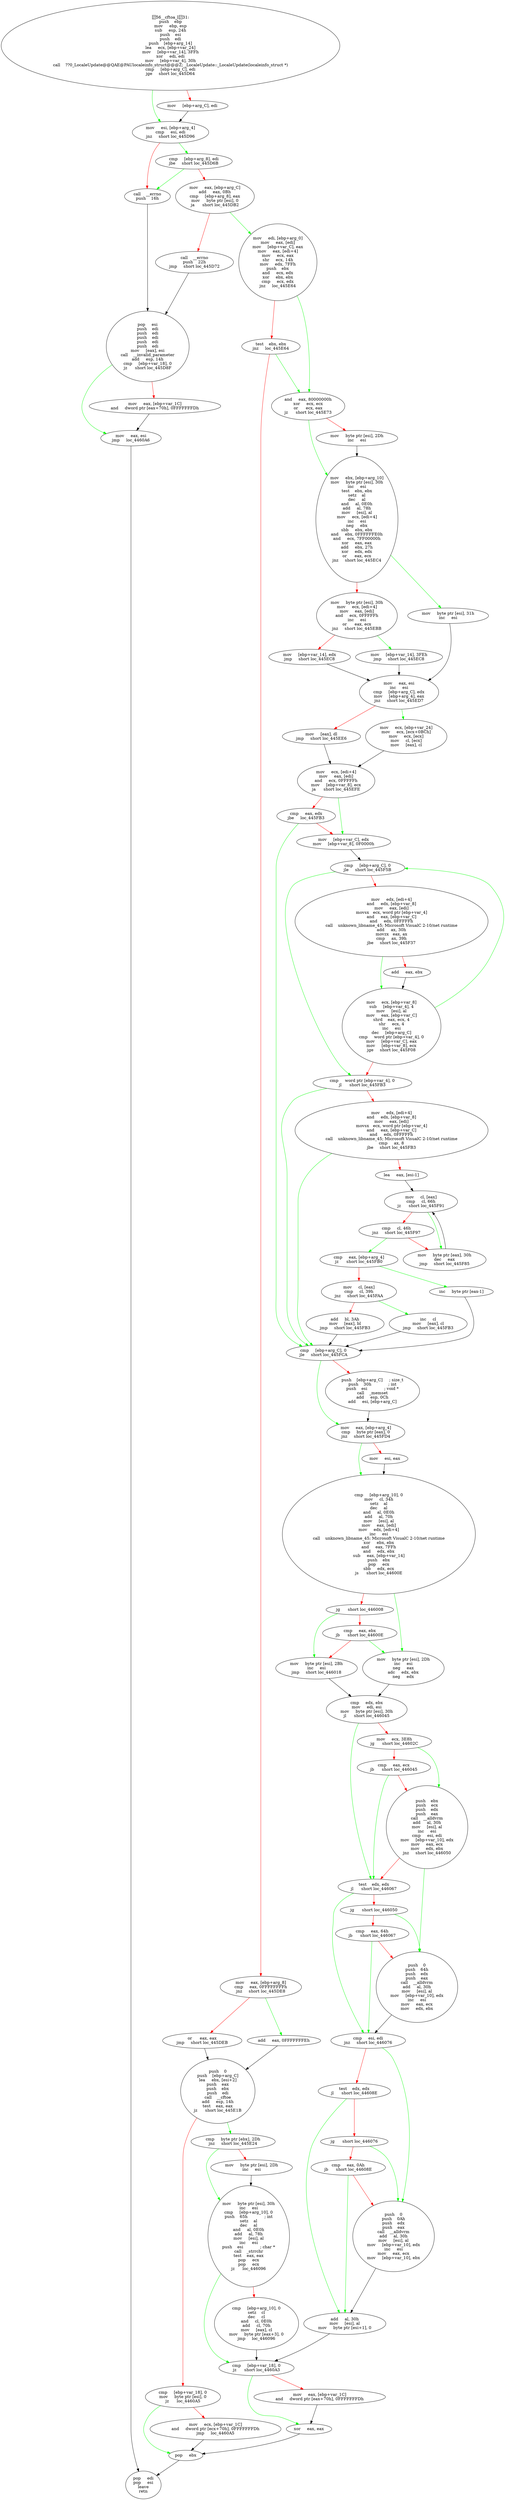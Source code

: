 digraph G{
Node0 [label = "56__cftoa_l31:
push    ebp
mov     ebp, esp
sub     esp, 24h
push    esi
push    edi
push    [ebp+arg_14]
lea     ecx, [ebp+var_24]
mov     [ebp+var_14], 3FFh
xor     edi, edi
mov     [ebp+var_4], 30h
call    ??0_LocaleUpdate@@QAE@PAUlocaleinfo_struct@@@Z; _LocaleUpdate::_LocaleUpdate(localeinfo_struct *)
cmp     [ebp+arg_C], edi
jge     short loc_445D64"]
Node1 [label = "mov     [ebp+arg_C], edi"]
Node2 [label = "mov     esi, [ebp+arg_4]
cmp     esi, edi
jnz     short loc_445D96"]
Node3 [label = "call    __errno
push    16h"]
Node4 [label = "pop     esi
push    edi
push    edi
push    edi
push    edi
push    edi
mov     [eax], esi
call    __invalid_parameter
add     esp, 14h
cmp     [ebp+var_18], 0
jz      short loc_445D8F"]
Node5 [label = "mov     eax, [ebp+var_1C]
and     dword ptr [eax+70h], 0FFFFFFFDh"]
Node6 [label = "mov     eax, esi
jmp     loc_4460A6"]
Node7 [label = "cmp     [ebp+arg_8], edi
jbe     short loc_445D6B"]
Node8 [label = "mov     eax, [ebp+arg_C]
add     eax, 0Bh
cmp     [ebp+arg_8], eax
mov     byte ptr [esi], 0
ja      short loc_445DB2"]
Node9 [label = "call    __errno
push    22h
jmp     short loc_445D72"]
Node10 [label = "mov     edi, [ebp+arg_0]
mov     eax, [edi]
mov     [ebp+var_C], eax
mov     eax, [edi+4]
mov     ecx, eax
shr     ecx, 14h
mov     edx, 7FFh
push    ebx
and     ecx, edx
xor     ebx, ebx
cmp     ecx, edx
jnz     loc_445E64"]
Node11 [label = "test    ebx, ebx
jnz     loc_445E64"]
Node12 [label = "mov     eax, [ebp+arg_8]
cmp     eax, 0FFFFFFFFh
jnz     short loc_445DE8"]
Node13 [label = "or      eax, eax
jmp     short loc_445DEB"]
Node14 [label = "add     eax, 0FFFFFFFEh"]
Node15 [label = "push    0
push    [ebp+arg_C]
lea     ebx, [esi+2]
push    eax
push    ebx
push    edi
call    __cftoe
add     esp, 14h
test    eax, eax
jz      short loc_445E1B"]
Node16 [label = "cmp     [ebp+var_18], 0
mov     byte ptr [esi], 0
jz      loc_4460A5"]
Node17 [label = "mov     ecx, [ebp+var_1C]
and     dword ptr [ecx+70h], 0FFFFFFFDh
jmp     loc_4460A5"]
Node18 [label = "cmp     byte ptr [ebx], 2Dh
jnz     short loc_445E24"]
Node19 [label = "mov     byte ptr [esi], 2Dh
inc     esi"]
Node20 [label = "mov     byte ptr [esi], 30h
inc     esi
cmp     [ebp+arg_10], 0
push    65h             ; int
setz    al
dec     al
and     al, 0E0h
add     al, 78h
mov     [esi], al
inc     esi
push    esi             ; char *
call    _strrchr
test    eax, eax
pop     ecx
pop     ecx
jz      loc_446096"]
Node21 [label = "cmp     [ebp+arg_10], 0
setz    cl
dec     cl
and     cl, 0E0h
add     cl, 70h
mov     [eax], cl
mov     byte ptr [eax+3], 0
jmp     loc_446096"]
Node22 [label = "and     eax, 80000000h
xor     ecx, ecx
or      ecx, eax
jz      short loc_445E73"]
Node23 [label = "mov     byte ptr [esi], 2Dh
inc     esi"]
Node24 [label = "mov     ebx, [ebp+arg_10]
mov     byte ptr [esi], 30h
inc     esi
test    ebx, ebx
setz    al
dec     al
and     al, 0E0h
add     al, 78h
mov     [esi], al
mov     ecx, [edi+4]
inc     esi
neg     ebx
sbb     ebx, ebx
and     ebx, 0FFFFFFE0h
and     ecx, 7FF00000h
xor     eax, eax
add     ebx, 27h
xor     edx, edx
or      eax, ecx
jnz     short loc_445EC4"]
Node25 [label = "mov     byte ptr [esi], 30h
mov     ecx, [edi+4]
mov     eax, [edi]
and     ecx, 0FFFFFh
inc     esi
or      eax, ecx
jnz     short loc_445EBB"]
Node26 [label = "mov     [ebp+var_14], edx
jmp     short loc_445EC8"]
Node27 [label = "mov     [ebp+var_14], 3FEh
jmp     short loc_445EC8"]
Node28 [label = "mov     byte ptr [esi], 31h
inc     esi"]
Node29 [label = "mov     eax, esi
inc     esi
cmp     [ebp+arg_C], edx
mov     [ebp+arg_4], eax
jnz     short loc_445ED7"]
Node30 [label = "mov     [eax], dl
jmp     short loc_445EE6"]
Node31 [label = "mov     ecx, [ebp+var_24]
mov     ecx, [ecx+0BCh]
mov     ecx, [ecx]
mov     cl, [ecx]
mov     [eax], cl"]
Node32 [label = "mov     ecx, [edi+4]
mov     eax, [edi]
and     ecx, 0FFFFFh
mov     [ebp+var_8], ecx
ja      short loc_445EFE"]
Node33 [label = "cmp     eax, edx
jbe     loc_445FB3"]
Node34 [label = "mov     [ebp+var_C], edx
mov     [ebp+var_8], 0F0000h"]
Node35 [label = "cmp     [ebp+arg_C], 0
jle     short loc_445F5B"]
Node36 [label = "mov     edx, [edi+4]
and     edx, [ebp+var_8]
mov     eax, [edi]
movsx   ecx, word ptr [ebp+var_4]
and     eax, [ebp+var_C]
and     edx, 0FFFFFh
call    unknown_libname_45; Microsoft VisualC 2-10/net runtime
add     ax, 30h
movzx   eax, ax
cmp     ax, 39h
jbe     short loc_445F37"]
Node37 [label = "add     eax, ebx"]
Node38 [label = "mov     ecx, [ebp+var_8]
sub     [ebp+var_4], 4
mov     [esi], al
mov     eax, [ebp+var_C]
shrd    eax, ecx, 4
shr     ecx, 4
inc     esi
dec     [ebp+arg_C]
cmp     word ptr [ebp+var_4], 0
mov     [ebp+var_C], eax
mov     [ebp+var_8], ecx
jge     short loc_445F08"]
Node39 [label = "cmp     word ptr [ebp+var_4], 0
jl      short loc_445FB3"]
Node40 [label = "mov     edx, [edi+4]
and     edx, [ebp+var_8]
mov     eax, [edi]
movsx   ecx, word ptr [ebp+var_4]
and     eax, [ebp+var_C]
and     edx, 0FFFFFh
call    unknown_libname_45; Microsoft VisualC 2-10/net runtime
cmp     ax, 8
jbe     short loc_445FB3"]
Node41 [label = "lea     eax, [esi-1]"]
Node42 [label = "mov     cl, [eax]
cmp     cl, 66h
jz      short loc_445F91"]
Node43 [label = "cmp     cl, 46h
jnz     short loc_445F97"]
Node44 [label = "mov     byte ptr [eax], 30h
dec     eax
jmp     short loc_445F85"]
Node45 [label = "cmp     eax, [ebp+arg_4]
jz      short loc_445FB0"]
Node46 [label = "mov     cl, [eax]
cmp     cl, 39h
jnz     short loc_445FAA"]
Node47 [label = "add     bl, 3Ah
mov     [eax], bl
jmp     short loc_445FB3"]
Node48 [label = "inc     cl
mov     [eax], cl
jmp     short loc_445FB3"]
Node49 [label = "inc     byte ptr [eax-1]"]
Node50 [label = "cmp     [ebp+arg_C], 0
jle     short loc_445FCA"]
Node51 [label = "push    [ebp+arg_C]     ; size_t
push    30h             ; int
push    esi             ; void *
call    _memset
add     esp, 0Ch
add     esi, [ebp+arg_C]"]
Node52 [label = "mov     eax, [ebp+arg_4]
cmp     byte ptr [eax], 0
jnz     short loc_445FD4"]
Node53 [label = "mov     esi, eax"]
Node54 [label = "cmp     [ebp+arg_10], 0
mov     cl, 34h
setz    al
dec     al
and     al, 0E0h
add     al, 70h
mov     [esi], al
mov     eax, [edi]
mov     edx, [edi+4]
inc     esi
call    unknown_libname_45; Microsoft VisualC 2-10/net runtime
xor     ebx, ebx
and     eax, 7FFh
and     edx, ebx
sub     eax, [ebp+var_14]
push    ebx
pop     ecx
sbb     edx, ecx
js      short loc_44600E"]
Node55 [label = "jg      short loc_446008"]
Node56 [label = "cmp     eax, ebx
jb      short loc_44600E"]
Node57 [label = "mov     byte ptr [esi], 2Bh
inc     esi
jmp     short loc_446018"]
Node58 [label = "mov     byte ptr [esi], 2Dh
inc     esi
neg     eax
adc     edx, ebx
neg     edx"]
Node59 [label = "cmp     edx, ebx
mov     edi, esi
mov     byte ptr [esi], 30h
jl      short loc_446045"]
Node60 [label = "mov     ecx, 3E8h
jg      short loc_44602C"]
Node61 [label = "cmp     eax, ecx
jb      short loc_446045"]
Node62 [label = "push    ebx
push    ecx
push    edx
push    eax
call    __alldvrm
add     al, 30h
mov     [esi], al
inc     esi
cmp     esi, edi
mov     [ebp+var_10], edx
mov     eax, ecx
mov     edx, ebx
jnz     short loc_446050"]
Node63 [label = "test    edx, edx
jl      short loc_446067"]
Node64 [label = "jg      short loc_446050"]
Node65 [label = "cmp     eax, 64h
jb      short loc_446067"]
Node66 [label = "push    0
push    64h
push    edx
push    eax
call    __alldvrm
add     al, 30h
mov     [esi], al
mov     [ebp+var_10], edx
inc     esi
mov     eax, ecx
mov     edx, ebx"]
Node67 [label = "cmp     esi, edi
jnz     short loc_446076"]
Node68 [label = "test    edx, edx
jl      short loc_44608E"]
Node69 [label = "jg      short loc_446076"]
Node70 [label = "cmp     eax, 0Ah
jb      short loc_44608E"]
Node71 [label = "push    0
push    0Ah
push    edx
push    eax
call    __alldvrm
add     al, 30h
mov     [esi], al
mov     [ebp+var_10], edx
inc     esi
mov     eax, ecx
mov     [ebp+var_10], ebx"]
Node72 [label = "add     al, 30h
mov     [esi], al
mov     byte ptr [esi+1], 0"]
Node73 [label = "cmp     [ebp+var_18], 0
jz      short loc_4460A3"]
Node74 [label = "mov     eax, [ebp+var_1C]
and     dword ptr [eax+70h], 0FFFFFFFDh"]
Node75 [label = "xor     eax, eax"]
Node76 [label = "pop     ebx"]
Node77 [label = "pop     edi
pop     esi
leave
retn"]
Node0 -> Node1 [color = "red"]
Node0 -> Node2 [color = "green"]
Node1 -> Node2 [color = "black"]
Node2 -> Node3 [color = "red"]
Node2 -> Node7 [color = "green"]
Node3 -> Node4 [color = "black"]
Node4 -> Node5 [color = "red"]
Node4 -> Node6 [color = "green"]
Node5 -> Node6 [color = "black"]
Node6 -> Node77 [color = "black"]
Node7 -> Node3 [color = "green"]
Node7 -> Node8 [color = "red"]
Node8 -> Node9 [color = "red"]
Node8 -> Node10 [color = "green"]
Node9 -> Node4 [color = "black"]
Node10 -> Node11 [color = "red"]
Node10 -> Node22 [color = "green"]
Node11 -> Node12 [color = "red"]
Node11 -> Node22 [color = "green"]
Node12 -> Node13 [color = "red"]
Node12 -> Node14 [color = "green"]
Node13 -> Node15 [color = "black"]
Node14 -> Node15 [color = "black"]
Node15 -> Node16 [color = "red"]
Node15 -> Node18 [color = "green"]
Node16 -> Node17 [color = "red"]
Node16 -> Node76 [color = "green"]
Node17 -> Node76 [color = "black"]
Node18 -> Node19 [color = "red"]
Node18 -> Node20 [color = "green"]
Node19 -> Node20 [color = "black"]
Node20 -> Node21 [color = "red"]
Node20 -> Node73 [color = "green"]
Node21 -> Node73 [color = "black"]
Node22 -> Node23 [color = "red"]
Node22 -> Node24 [color = "green"]
Node23 -> Node24 [color = "black"]
Node24 -> Node25 [color = "red"]
Node24 -> Node28 [color = "green"]
Node25 -> Node26 [color = "red"]
Node25 -> Node27 [color = "green"]
Node26 -> Node29 [color = "black"]
Node27 -> Node29 [color = "black"]
Node28 -> Node29 [color = "black"]
Node29 -> Node30 [color = "red"]
Node29 -> Node31 [color = "green"]
Node30 -> Node32 [color = "black"]
Node31 -> Node32 [color = "black"]
Node32 -> Node33 [color = "red"]
Node32 -> Node34 [color = "green"]
Node33 -> Node34 [color = "red"]
Node33 -> Node50 [color = "green"]
Node34 -> Node35 [color = "black"]
Node35 -> Node36 [color = "red"]
Node35 -> Node39 [color = "green"]
Node36 -> Node37 [color = "red"]
Node36 -> Node38 [color = "green"]
Node37 -> Node38 [color = "black"]
Node38 -> Node35 [color = "green"]
Node38 -> Node39 [color = "red"]
Node39 -> Node40 [color = "red"]
Node39 -> Node50 [color = "green"]
Node40 -> Node41 [color = "red"]
Node40 -> Node50 [color = "green"]
Node41 -> Node42 [color = "black"]
Node42 -> Node43 [color = "red"]
Node42 -> Node44 [color = "green"]
Node43 -> Node44 [color = "red"]
Node43 -> Node45 [color = "green"]
Node44 -> Node42 [color = "black"]
Node45 -> Node46 [color = "red"]
Node45 -> Node49 [color = "green"]
Node46 -> Node47 [color = "red"]
Node46 -> Node48 [color = "green"]
Node47 -> Node50 [color = "black"]
Node48 -> Node50 [color = "black"]
Node49 -> Node50 [color = "black"]
Node50 -> Node51 [color = "red"]
Node50 -> Node52 [color = "green"]
Node51 -> Node52 [color = "black"]
Node52 -> Node53 [color = "red"]
Node52 -> Node54 [color = "green"]
Node53 -> Node54 [color = "black"]
Node54 -> Node55 [color = "red"]
Node54 -> Node58 [color = "green"]
Node55 -> Node56 [color = "red"]
Node55 -> Node57 [color = "green"]
Node56 -> Node57 [color = "red"]
Node56 -> Node58 [color = "green"]
Node57 -> Node59 [color = "black"]
Node58 -> Node59 [color = "black"]
Node59 -> Node60 [color = "red"]
Node59 -> Node63 [color = "green"]
Node60 -> Node61 [color = "red"]
Node60 -> Node62 [color = "green"]
Node61 -> Node62 [color = "red"]
Node61 -> Node63 [color = "green"]
Node62 -> Node63 [color = "red"]
Node62 -> Node66 [color = "green"]
Node63 -> Node64 [color = "red"]
Node63 -> Node67 [color = "green"]
Node64 -> Node65 [color = "red"]
Node64 -> Node66 [color = "green"]
Node65 -> Node66 [color = "red"]
Node65 -> Node67 [color = "green"]
Node66 -> Node67 [color = "black"]
Node67 -> Node68 [color = "red"]
Node67 -> Node71 [color = "green"]
Node68 -> Node69 [color = "red"]
Node68 -> Node72 [color = "green"]
Node69 -> Node70 [color = "red"]
Node69 -> Node71 [color = "green"]
Node70 -> Node71 [color = "red"]
Node70 -> Node72 [color = "green"]
Node71 -> Node72 [color = "black"]
Node72 -> Node73 [color = "black"]
Node73 -> Node74 [color = "red"]
Node73 -> Node75 [color = "green"]
Node74 -> Node75 [color = "black"]
Node75 -> Node76 [color = "black"]
Node76 -> Node77 [color = "black"]
}